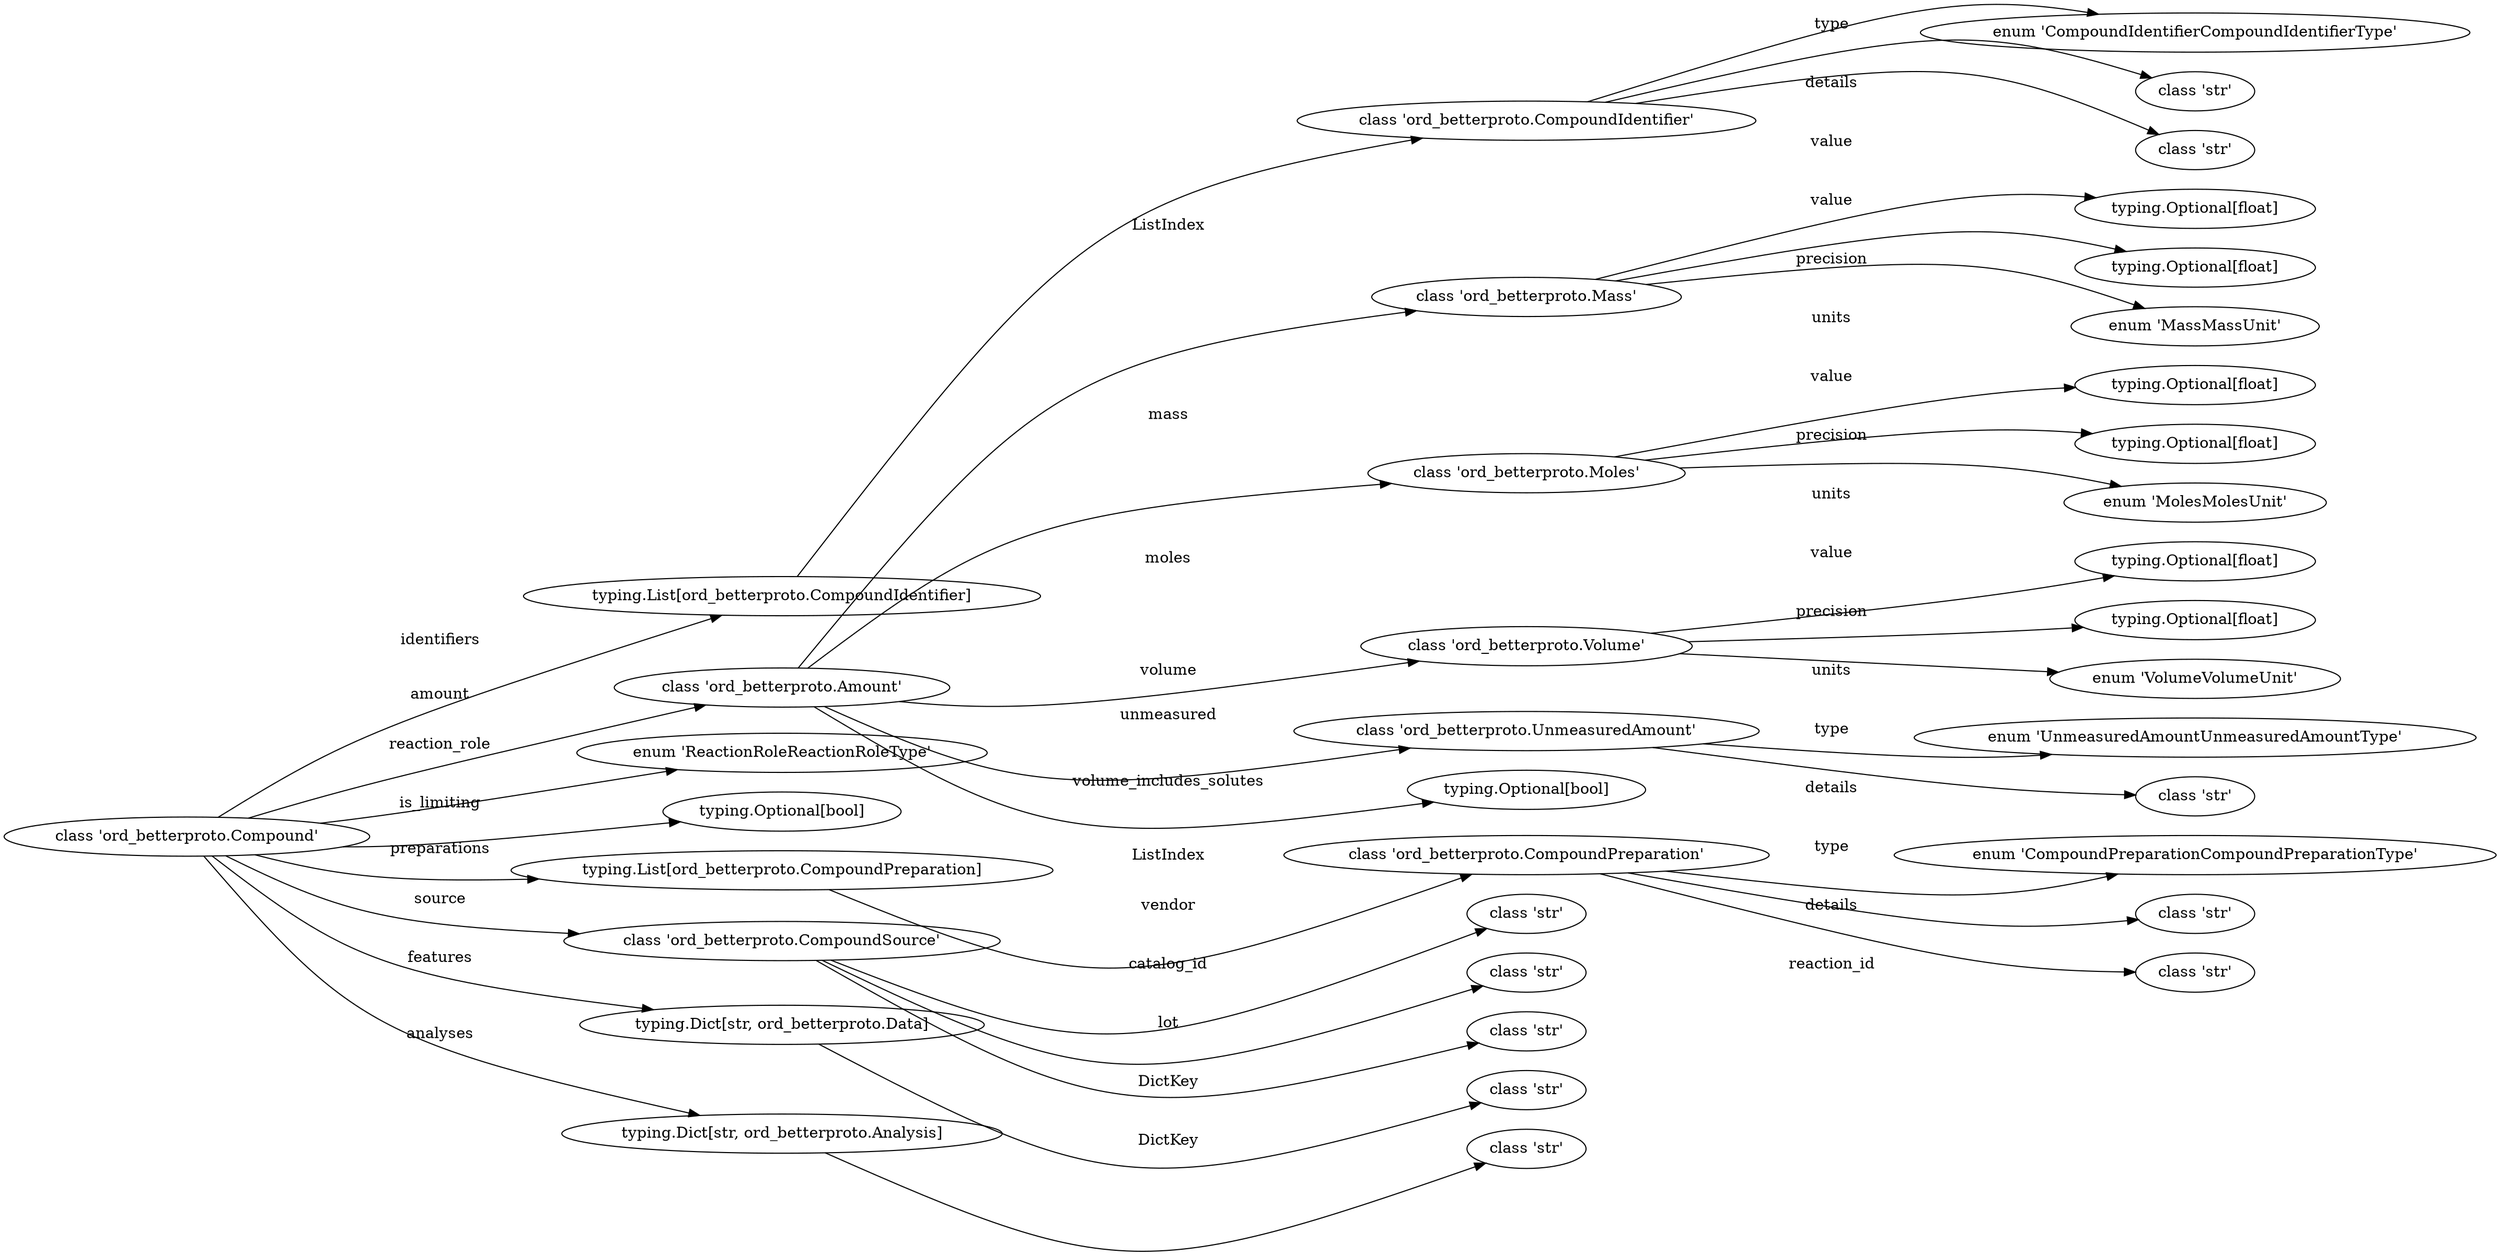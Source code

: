 strict digraph "" {
	graph [rankdir=LR,
		splines=curved
	];
	node [label="\N"];
	0	[label=<class 'ord_betterproto.Compound'>,
		tot="TypeOfType.Ord",
		type="<class 'ord_betterproto.Compound'>",
		type_string="ord_betterproto.Compound"];
	1	[dotpath=".identifiers",
		label="typing.List[ord_betterproto.CompoundIdentifier]",
		tot="TypeOfType.ListOrd",
		type="typing.List[ord_betterproto.CompoundIdentifier]",
		type_string="typing._GenericAlias"];
	0 -> 1	[label=identifiers];
	6	[dotpath=".amount",
		label=<class 'ord_betterproto.Amount'>,
		tot="TypeOfType.Ord",
		type="<class 'ord_betterproto.Amount'>",
		type_string="ord_betterproto.Amount"];
	0 -> 6	[label=amount];
	23	[dotpath=".reaction_role",
		label=<enum 'ReactionRoleReactionRoleType'>,
		tot="TypeOfType.OrdEnum",
		type="<enum 'ReactionRoleReactionRoleType'>",
		type_string="ord_betterproto.ReactionRoleReactionRoleType"];
	0 -> 23	[label=reaction_role];
	24	[dotpath=".is_limiting",
		label="typing.Optional[bool]",
		tot="TypeOfType.OptionalLiteral",
		type="typing.Optional[bool]",
		type_string="typing._UnionGenericAlias"];
	0 -> 24	[label=is_limiting];
	25	[dotpath=".preparations",
		label="typing.List[ord_betterproto.CompoundPreparation]",
		tot="TypeOfType.ListOrd",
		type="typing.List[ord_betterproto.CompoundPreparation]",
		type_string="typing._GenericAlias"];
	0 -> 25	[label=preparations];
	30	[dotpath=".source",
		label=<class 'ord_betterproto.CompoundSource'>,
		tot="TypeOfType.Ord",
		type="<class 'ord_betterproto.CompoundSource'>",
		type_string="ord_betterproto.CompoundSource"];
	0 -> 30	[label=source];
	34	[dotpath=".features",
		label="typing.Dict[str, ord_betterproto.Data]",
		tot="TypeOfType.DictOrd",
		type="typing.Dict[str, ord_betterproto.Data]",
		type_string="typing._GenericAlias"];
	0 -> 34	[label=features];
	36	[dotpath=".analyses",
		label="typing.Dict[str, ord_betterproto.Analysis]",
		tot="TypeOfType.DictOrd",
		type="typing.Dict[str, ord_betterproto.Analysis]",
		type_string="typing._GenericAlias"];
	0 -> 36	[label=analyses];
	2	[dotpath=".identifiers.<ListIndex>",
		label=<class 'ord_betterproto.CompoundIdentifier'>,
		tot="TypeOfType.Ord",
		type="<class 'ord_betterproto.CompoundIdentifier'>",
		type_string="ord_betterproto.CompoundIdentifier"];
	1 -> 2	[label=<ListIndex>];
	3	[dotpath=".identifiers.<ListIndex>.type",
		label=<enum 'CompoundIdentifierCompoundIdentifierType'>,
		tot="TypeOfType.OrdEnum",
		type="<enum 'CompoundIdentifierCompoundIdentifierType'>",
		type_string="ord_betterproto.CompoundIdentifierCompoundIdentifierType"];
	2 -> 3	[label=type];
	4	[dotpath=".identifiers.<ListIndex>.details",
		label=<class 'str'>,
		tot="TypeOfType.Literal",
		type="<class 'str'>",
		type_string="builtins.str"];
	2 -> 4	[label=details];
	5	[dotpath=".identifiers.<ListIndex>.value",
		label=<class 'str'>,
		tot="TypeOfType.Literal",
		type="<class 'str'>",
		type_string="builtins.str"];
	2 -> 5	[label=value];
	7	[dotpath=".amount.mass",
		label=<class 'ord_betterproto.Mass'>,
		tot="TypeOfType.Ord",
		type="<class 'ord_betterproto.Mass'>",
		type_string="ord_betterproto.Mass"];
	6 -> 7	[label=mass];
	11	[dotpath=".amount.moles",
		label=<class 'ord_betterproto.Moles'>,
		tot="TypeOfType.Ord",
		type="<class 'ord_betterproto.Moles'>",
		type_string="ord_betterproto.Moles"];
	6 -> 11	[label=moles];
	15	[dotpath=".amount.volume",
		label=<class 'ord_betterproto.Volume'>,
		tot="TypeOfType.Ord",
		type="<class 'ord_betterproto.Volume'>",
		type_string="ord_betterproto.Volume"];
	6 -> 15	[label=volume];
	19	[dotpath=".amount.unmeasured",
		label=<class 'ord_betterproto.UnmeasuredAmount'>,
		tot="TypeOfType.Ord",
		type="<class 'ord_betterproto.UnmeasuredAmount'>",
		type_string="ord_betterproto.UnmeasuredAmount"];
	6 -> 19	[label=unmeasured];
	22	[dotpath=".amount.volume_includes_solutes",
		label="typing.Optional[bool]",
		tot="TypeOfType.OptionalLiteral",
		type="typing.Optional[bool]",
		type_string="typing._UnionGenericAlias"];
	6 -> 22	[label=volume_includes_solutes];
	8	[dotpath=".amount.mass.value",
		label="typing.Optional[float]",
		tot="TypeOfType.OptionalLiteral",
		type="typing.Optional[float]",
		type_string="typing._UnionGenericAlias"];
	7 -> 8	[label=value];
	9	[dotpath=".amount.mass.precision",
		label="typing.Optional[float]",
		tot="TypeOfType.OptionalLiteral",
		type="typing.Optional[float]",
		type_string="typing._UnionGenericAlias"];
	7 -> 9	[label=precision];
	10	[dotpath=".amount.mass.units",
		label=<enum 'MassMassUnit'>,
		tot="TypeOfType.OrdEnum",
		type="<enum 'MassMassUnit'>",
		type_string="ord_betterproto.MassMassUnit"];
	7 -> 10	[label=units];
	12	[dotpath=".amount.moles.value",
		label="typing.Optional[float]",
		tot="TypeOfType.OptionalLiteral",
		type="typing.Optional[float]",
		type_string="typing._UnionGenericAlias"];
	11 -> 12	[label=value];
	13	[dotpath=".amount.moles.precision",
		label="typing.Optional[float]",
		tot="TypeOfType.OptionalLiteral",
		type="typing.Optional[float]",
		type_string="typing._UnionGenericAlias"];
	11 -> 13	[label=precision];
	14	[dotpath=".amount.moles.units",
		label=<enum 'MolesMolesUnit'>,
		tot="TypeOfType.OrdEnum",
		type="<enum 'MolesMolesUnit'>",
		type_string="ord_betterproto.MolesMolesUnit"];
	11 -> 14	[label=units];
	16	[dotpath=".amount.volume.value",
		label="typing.Optional[float]",
		tot="TypeOfType.OptionalLiteral",
		type="typing.Optional[float]",
		type_string="typing._UnionGenericAlias"];
	15 -> 16	[label=value];
	17	[dotpath=".amount.volume.precision",
		label="typing.Optional[float]",
		tot="TypeOfType.OptionalLiteral",
		type="typing.Optional[float]",
		type_string="typing._UnionGenericAlias"];
	15 -> 17	[label=precision];
	18	[dotpath=".amount.volume.units",
		label=<enum 'VolumeVolumeUnit'>,
		tot="TypeOfType.OrdEnum",
		type="<enum 'VolumeVolumeUnit'>",
		type_string="ord_betterproto.VolumeVolumeUnit"];
	15 -> 18	[label=units];
	20	[dotpath=".amount.unmeasured.type",
		label=<enum 'UnmeasuredAmountUnmeasuredAmountType'>,
		tot="TypeOfType.OrdEnum",
		type="<enum 'UnmeasuredAmountUnmeasuredAmountType'>",
		type_string="ord_betterproto.UnmeasuredAmountUnmeasuredAmountType"];
	19 -> 20	[label=type];
	21	[dotpath=".amount.unmeasured.details",
		label=<class 'str'>,
		tot="TypeOfType.Literal",
		type="<class 'str'>",
		type_string="builtins.str"];
	19 -> 21	[label=details];
	26	[dotpath=".preparations.<ListIndex>",
		label=<class 'ord_betterproto.CompoundPreparation'>,
		tot="TypeOfType.Ord",
		type="<class 'ord_betterproto.CompoundPreparation'>",
		type_string="ord_betterproto.CompoundPreparation"];
	25 -> 26	[label=<ListIndex>];
	27	[dotpath=".preparations.<ListIndex>.type",
		label=<enum 'CompoundPreparationCompoundPreparationType'>,
		tot="TypeOfType.OrdEnum",
		type="<enum 'CompoundPreparationCompoundPreparationType'>",
		type_string="ord_betterproto.CompoundPreparationCompoundPreparationType"];
	26 -> 27	[label=type];
	28	[dotpath=".preparations.<ListIndex>.details",
		label=<class 'str'>,
		tot="TypeOfType.Literal",
		type="<class 'str'>",
		type_string="builtins.str"];
	26 -> 28	[label=details];
	29	[dotpath=".preparations.<ListIndex>.reaction_id",
		label=<class 'str'>,
		tot="TypeOfType.Literal",
		type="<class 'str'>",
		type_string="builtins.str"];
	26 -> 29	[label=reaction_id];
	31	[dotpath=".source.vendor",
		label=<class 'str'>,
		tot="TypeOfType.Literal",
		type="<class 'str'>",
		type_string="builtins.str"];
	30 -> 31	[label=vendor];
	32	[dotpath=".source.catalog_id",
		label=<class 'str'>,
		tot="TypeOfType.Literal",
		type="<class 'str'>",
		type_string="builtins.str"];
	30 -> 32	[label=catalog_id];
	33	[dotpath=".source.lot",
		label=<class 'str'>,
		tot="TypeOfType.Literal",
		type="<class 'str'>",
		type_string="builtins.str"];
	30 -> 33	[label=lot];
	35	[dotpath=".features.<DictKey>",
		label=<class 'str'>,
		tot="TypeOfType.Literal",
		type="<class 'str'>",
		type_string="builtins.str"];
	34 -> 35	[label=<DictKey>];
	37	[dotpath=".analyses.<DictKey>",
		label=<class 'str'>,
		tot="TypeOfType.Literal",
		type="<class 'str'>",
		type_string="builtins.str"];
	36 -> 37	[label=<DictKey>];
}
